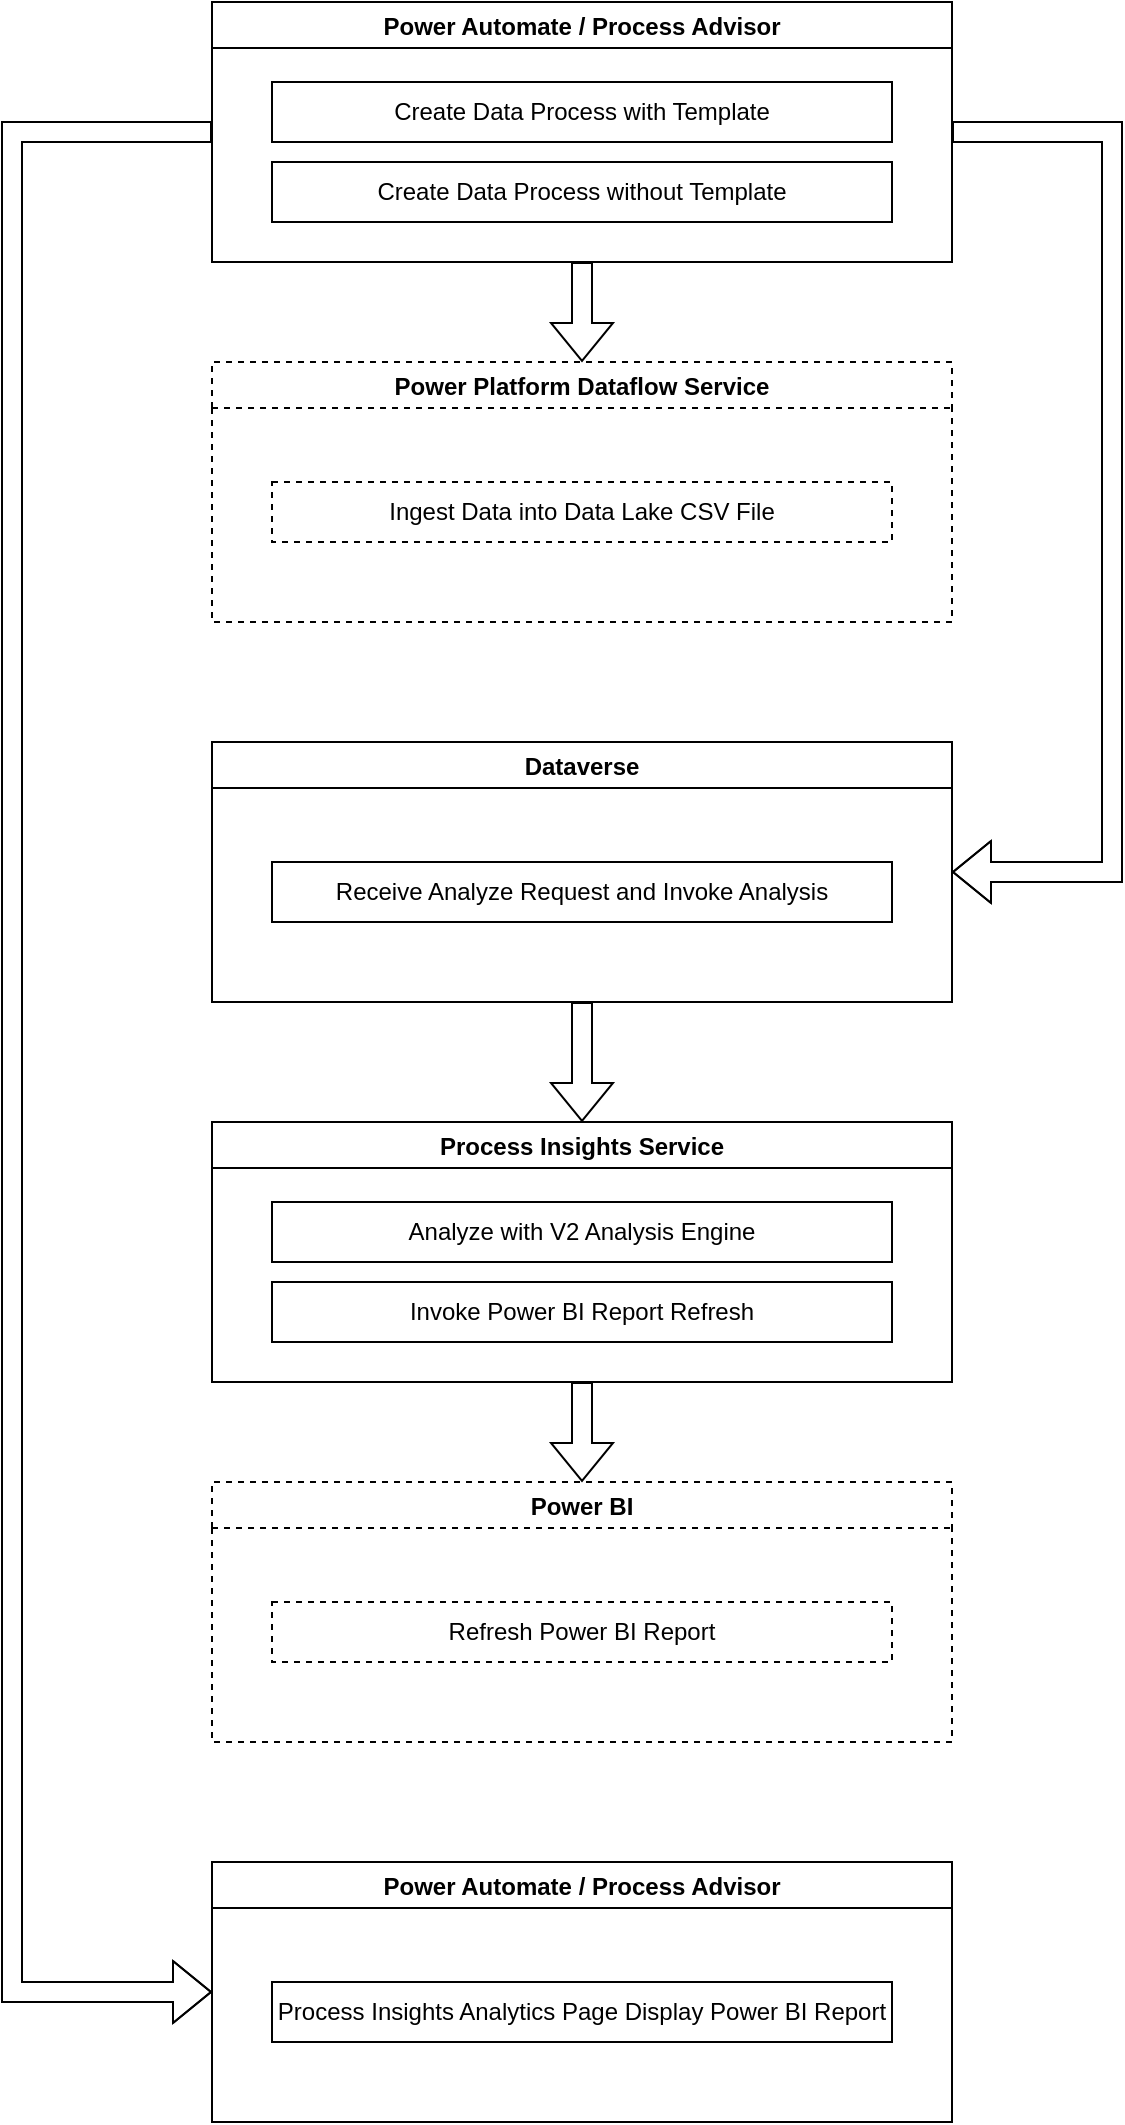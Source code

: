 <mxfile version="20.0.4" type="github">
  <diagram id="Qg26-w_RHtkoewVcSizu" name="Page-1">
    <mxGraphModel dx="2062" dy="1160" grid="1" gridSize="10" guides="1" tooltips="1" connect="1" arrows="1" fold="1" page="1" pageScale="1" pageWidth="850" pageHeight="1100" math="0" shadow="0">
      <root>
        <mxCell id="0" />
        <mxCell id="1" parent="0" />
        <mxCell id="OOhRc9mGZbD4iBU65ISO-3" value="Power Automate / Process Advisor" style="swimlane;" vertex="1" parent="1">
          <mxGeometry x="250" y="20" width="370" height="130" as="geometry" />
        </mxCell>
        <mxCell id="OOhRc9mGZbD4iBU65ISO-13" value="Create Data Process with Template" style="rounded=0;whiteSpace=wrap;html=1;" vertex="1" parent="OOhRc9mGZbD4iBU65ISO-3">
          <mxGeometry x="30" y="40" width="310" height="30" as="geometry" />
        </mxCell>
        <mxCell id="OOhRc9mGZbD4iBU65ISO-14" value="Create Data Process without Template" style="rounded=0;whiteSpace=wrap;html=1;" vertex="1" parent="OOhRc9mGZbD4iBU65ISO-3">
          <mxGeometry x="30" y="80" width="310" height="30" as="geometry" />
        </mxCell>
        <mxCell id="OOhRc9mGZbD4iBU65ISO-7" value="Dataverse" style="swimlane;" vertex="1" parent="1">
          <mxGeometry x="250" y="390" width="370" height="130" as="geometry" />
        </mxCell>
        <mxCell id="OOhRc9mGZbD4iBU65ISO-20" value="Receive Analyze Request and Invoke Analysis" style="rounded=0;whiteSpace=wrap;html=1;" vertex="1" parent="OOhRc9mGZbD4iBU65ISO-7">
          <mxGeometry x="30" y="60" width="310" height="30" as="geometry" />
        </mxCell>
        <mxCell id="OOhRc9mGZbD4iBU65ISO-8" value="Process Insights Service" style="swimlane;" vertex="1" parent="1">
          <mxGeometry x="250" y="580" width="370" height="130" as="geometry" />
        </mxCell>
        <mxCell id="OOhRc9mGZbD4iBU65ISO-21" value="Analyze with V2 Analysis Engine" style="rounded=0;whiteSpace=wrap;html=1;" vertex="1" parent="OOhRc9mGZbD4iBU65ISO-8">
          <mxGeometry x="30" y="40" width="310" height="30" as="geometry" />
        </mxCell>
        <mxCell id="OOhRc9mGZbD4iBU65ISO-22" value="Invoke Power BI Report Refresh" style="rounded=0;whiteSpace=wrap;html=1;" vertex="1" parent="OOhRc9mGZbD4iBU65ISO-8">
          <mxGeometry x="30" y="80" width="310" height="30" as="geometry" />
        </mxCell>
        <mxCell id="OOhRc9mGZbD4iBU65ISO-11" value="Power Automate / Process Advisor" style="swimlane;" vertex="1" parent="1">
          <mxGeometry x="250" y="950" width="370" height="130" as="geometry" />
        </mxCell>
        <mxCell id="OOhRc9mGZbD4iBU65ISO-12" value="Process Insights Analytics Page Display Power BI Report" style="rounded=0;whiteSpace=wrap;html=1;" vertex="1" parent="OOhRc9mGZbD4iBU65ISO-11">
          <mxGeometry x="30" y="60" width="310" height="30" as="geometry" />
        </mxCell>
        <mxCell id="OOhRc9mGZbD4iBU65ISO-15" value="Power Platform Dataflow Service" style="swimlane;dashed=1;" vertex="1" parent="1">
          <mxGeometry x="250" y="200" width="370" height="130" as="geometry" />
        </mxCell>
        <mxCell id="OOhRc9mGZbD4iBU65ISO-17" value="Ingest Data into Data Lake CSV File" style="rounded=0;whiteSpace=wrap;html=1;dashed=1;" vertex="1" parent="OOhRc9mGZbD4iBU65ISO-15">
          <mxGeometry x="30" y="60" width="310" height="30" as="geometry" />
        </mxCell>
        <mxCell id="OOhRc9mGZbD4iBU65ISO-16" value="Power BI" style="swimlane;dashed=1;" vertex="1" parent="1">
          <mxGeometry x="250" y="760" width="370" height="130" as="geometry" />
        </mxCell>
        <mxCell id="OOhRc9mGZbD4iBU65ISO-19" value="Refresh Power BI Report" style="rounded=0;whiteSpace=wrap;html=1;dashed=1;" vertex="1" parent="OOhRc9mGZbD4iBU65ISO-16">
          <mxGeometry x="30" y="60" width="310" height="30" as="geometry" />
        </mxCell>
        <mxCell id="OOhRc9mGZbD4iBU65ISO-23" value="" style="shape=flexArrow;endArrow=classic;html=1;rounded=0;exitX=0;exitY=0.5;exitDx=0;exitDy=0;edgeStyle=orthogonalEdgeStyle;entryX=0;entryY=0.5;entryDx=0;entryDy=0;" edge="1" parent="1" source="OOhRc9mGZbD4iBU65ISO-3" target="OOhRc9mGZbD4iBU65ISO-11">
          <mxGeometry width="50" height="50" relative="1" as="geometry">
            <mxPoint x="-100" y="400" as="sourcePoint" />
            <mxPoint x="-50" y="350" as="targetPoint" />
            <Array as="points">
              <mxPoint x="150" y="85" />
              <mxPoint x="150" y="1015" />
            </Array>
          </mxGeometry>
        </mxCell>
        <mxCell id="OOhRc9mGZbD4iBU65ISO-24" value="" style="shape=flexArrow;endArrow=classic;html=1;rounded=0;edgeStyle=orthogonalEdgeStyle;entryX=1;entryY=0.5;entryDx=0;entryDy=0;exitX=1;exitY=0.5;exitDx=0;exitDy=0;" edge="1" parent="1" source="OOhRc9mGZbD4iBU65ISO-3" target="OOhRc9mGZbD4iBU65ISO-7">
          <mxGeometry width="50" height="50" relative="1" as="geometry">
            <mxPoint x="640" y="80" as="sourcePoint" />
            <mxPoint x="260" y="275" as="targetPoint" />
            <Array as="points">
              <mxPoint x="700" y="85" />
              <mxPoint x="700" y="455" />
            </Array>
          </mxGeometry>
        </mxCell>
        <mxCell id="OOhRc9mGZbD4iBU65ISO-25" value="" style="shape=flexArrow;endArrow=classic;html=1;rounded=0;exitX=0.5;exitY=1;exitDx=0;exitDy=0;" edge="1" parent="1" source="OOhRc9mGZbD4iBU65ISO-7" target="OOhRc9mGZbD4iBU65ISO-8">
          <mxGeometry width="50" height="50" relative="1" as="geometry">
            <mxPoint x="100" y="820" as="sourcePoint" />
            <mxPoint x="150" y="770" as="targetPoint" />
          </mxGeometry>
        </mxCell>
        <mxCell id="OOhRc9mGZbD4iBU65ISO-26" value="" style="shape=flexArrow;endArrow=classic;html=1;rounded=0;exitX=0.5;exitY=1;exitDx=0;exitDy=0;entryX=0.5;entryY=0;entryDx=0;entryDy=0;" edge="1" parent="1" source="OOhRc9mGZbD4iBU65ISO-8" target="OOhRc9mGZbD4iBU65ISO-16">
          <mxGeometry width="50" height="50" relative="1" as="geometry">
            <mxPoint x="100" y="910" as="sourcePoint" />
            <mxPoint x="150" y="860" as="targetPoint" />
          </mxGeometry>
        </mxCell>
        <mxCell id="OOhRc9mGZbD4iBU65ISO-27" value="" style="shape=flexArrow;endArrow=classic;html=1;rounded=0;exitX=0.5;exitY=1;exitDx=0;exitDy=0;entryX=0.5;entryY=0;entryDx=0;entryDy=0;" edge="1" parent="1" source="OOhRc9mGZbD4iBU65ISO-3" target="OOhRc9mGZbD4iBU65ISO-15">
          <mxGeometry width="50" height="50" relative="1" as="geometry">
            <mxPoint x="190" y="240" as="sourcePoint" />
            <mxPoint x="240" y="190" as="targetPoint" />
          </mxGeometry>
        </mxCell>
      </root>
    </mxGraphModel>
  </diagram>
</mxfile>
